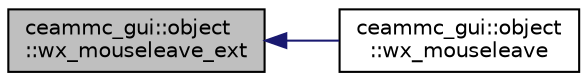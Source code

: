 digraph "ceammc_gui::object::wx_mouseleave_ext"
{
  edge [fontname="Helvetica",fontsize="10",labelfontname="Helvetica",labelfontsize="10"];
  node [fontname="Helvetica",fontsize="10",shape=record];
  rankdir="LR";
  Node1 [label="ceammc_gui::object\l::wx_mouseleave_ext",height=0.2,width=0.4,color="black", fillcolor="grey75", style="filled" fontcolor="black"];
  Node1 -> Node2 [dir="back",color="midnightblue",fontsize="10",style="solid",fontname="Helvetica"];
  Node2 [label="ceammc_gui::object\l::wx_mouseleave",height=0.2,width=0.4,color="black", fillcolor="white", style="filled",URL="$classceammc__gui_1_1object.html#aee948513cc10eebbfee0c66d2b41be82",tooltip="CICM widget method: mouse leave. "];
}

